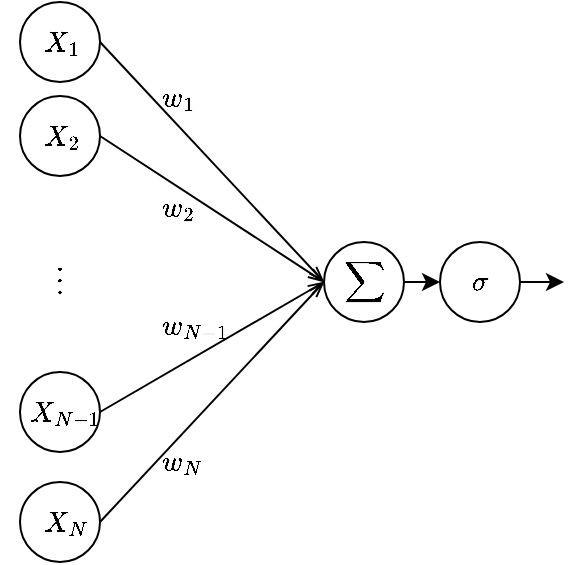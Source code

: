 <mxfile version="12.6.5" type="device"><diagram id="qiUMsBhEXG05WjAhWwwt" name="Page-1"><mxGraphModel dx="946" dy="725" grid="1" gridSize="10" guides="1" tooltips="1" connect="1" arrows="1" fold="1" page="1" pageScale="1" pageWidth="827" pageHeight="1169" math="1" shadow="0"><root><mxCell id="0"/><mxCell id="1" parent="0"/><mxCell id="RZvL4No3Ss2IbL2gWL7v-18" value="" style="ellipse;whiteSpace=wrap;html=1;aspect=fixed;" vertex="1" parent="1"><mxGeometry x="390" y="280" width="40" height="40" as="geometry"/></mxCell><mxCell id="RZvL4No3Ss2IbL2gWL7v-22" value="" style="ellipse;whiteSpace=wrap;html=1;aspect=fixed;" vertex="1" parent="1"><mxGeometry x="238" y="160" width="40" height="40" as="geometry"/></mxCell><mxCell id="RZvL4No3Ss2IbL2gWL7v-23" value="" style="ellipse;whiteSpace=wrap;html=1;aspect=fixed;" vertex="1" parent="1"><mxGeometry x="238" y="207" width="40" height="40" as="geometry"/></mxCell><mxCell id="RZvL4No3Ss2IbL2gWL7v-25" value="" style="ellipse;whiteSpace=wrap;html=1;aspect=fixed;" vertex="1" parent="1"><mxGeometry x="238" y="400" width="40" height="40" as="geometry"/></mxCell><mxCell id="RZvL4No3Ss2IbL2gWL7v-24" value="" style="ellipse;whiteSpace=wrap;html=1;aspect=fixed;" vertex="1" parent="1"><mxGeometry x="238" y="345" width="40" height="40" as="geometry"/></mxCell><mxCell id="RZvL4No3Ss2IbL2gWL7v-13" style="edgeStyle=none;rounded=0;orthogonalLoop=1;jettySize=auto;html=1;exitX=1;exitY=0.5;exitDx=0;exitDy=0;entryX=0;entryY=0.5;entryDx=0;entryDy=0;" edge="1" parent="1" source="RZvL4No3Ss2IbL2gWL7v-1" target="RZvL4No3Ss2IbL2gWL7v-12"><mxGeometry relative="1" as="geometry"/></mxCell><mxCell id="RZvL4No3Ss2IbL2gWL7v-1" value="$$\sum$$" style="text;html=1;strokeColor=none;fillColor=none;align=center;verticalAlign=middle;whiteSpace=wrap;rounded=0;" vertex="1" parent="1"><mxGeometry x="390" y="290" width="40" height="20" as="geometry"/></mxCell><mxCell id="RZvL4No3Ss2IbL2gWL7v-6" style="edgeStyle=none;rounded=0;orthogonalLoop=1;jettySize=auto;html=1;exitX=1;exitY=0.5;exitDx=0;exitDy=0;endArrow=openThin;endFill=0;" edge="1" parent="1" source="RZvL4No3Ss2IbL2gWL7v-22"><mxGeometry relative="1" as="geometry"><mxPoint x="390" y="300" as="targetPoint"/></mxGeometry></mxCell><mxCell id="RZvL4No3Ss2IbL2gWL7v-2" value="$$X_1$$" style="text;html=1;strokeColor=none;fillColor=none;align=left;verticalAlign=middle;whiteSpace=wrap;rounded=0;" vertex="1" parent="1"><mxGeometry x="248" y="170" width="40" height="20" as="geometry"/></mxCell><mxCell id="RZvL4No3Ss2IbL2gWL7v-7" style="edgeStyle=none;rounded=0;orthogonalLoop=1;jettySize=auto;html=1;exitX=1;exitY=0.5;exitDx=0;exitDy=0;endArrow=openThin;endFill=0;" edge="1" parent="1" source="RZvL4No3Ss2IbL2gWL7v-23"><mxGeometry relative="1" as="geometry"><mxPoint x="390" y="300" as="targetPoint"/></mxGeometry></mxCell><mxCell id="RZvL4No3Ss2IbL2gWL7v-3" value="$$X_2$$" style="text;html=1;strokeColor=none;fillColor=none;align=left;verticalAlign=middle;whiteSpace=wrap;rounded=0;" vertex="1" parent="1"><mxGeometry x="248" y="217" width="40" height="20" as="geometry"/></mxCell><mxCell id="RZvL4No3Ss2IbL2gWL7v-8" style="edgeStyle=none;rounded=0;orthogonalLoop=1;jettySize=auto;html=1;exitX=1;exitY=0.5;exitDx=0;exitDy=0;endArrow=openThin;endFill=0;" edge="1" parent="1" source="RZvL4No3Ss2IbL2gWL7v-25"><mxGeometry relative="1" as="geometry"><mxPoint x="390" y="300" as="targetPoint"/></mxGeometry></mxCell><mxCell id="RZvL4No3Ss2IbL2gWL7v-4" value="$$X_N$$" style="text;html=1;strokeColor=none;fillColor=none;align=left;verticalAlign=middle;whiteSpace=wrap;rounded=0;" vertex="1" parent="1"><mxGeometry x="248" y="410" width="40" height="20" as="geometry"/></mxCell><mxCell id="RZvL4No3Ss2IbL2gWL7v-9" value="$$w_1$$" style="text;html=1;strokeColor=none;fillColor=none;align=left;verticalAlign=middle;whiteSpace=wrap;rounded=0;" vertex="1" parent="1"><mxGeometry x="307" y="198" width="40" height="20" as="geometry"/></mxCell><mxCell id="RZvL4No3Ss2IbL2gWL7v-10" value="$$w_2$$" style="text;html=1;strokeColor=none;fillColor=none;align=left;verticalAlign=middle;whiteSpace=wrap;rounded=0;" vertex="1" parent="1"><mxGeometry x="307" y="253" width="40" height="20" as="geometry"/></mxCell><mxCell id="RZvL4No3Ss2IbL2gWL7v-11" value="$$w_N$$" style="text;html=1;strokeColor=none;fillColor=none;align=left;verticalAlign=middle;whiteSpace=wrap;rounded=0;" vertex="1" parent="1"><mxGeometry x="307" y="380" width="40" height="20" as="geometry"/></mxCell><mxCell id="RZvL4No3Ss2IbL2gWL7v-14" style="edgeStyle=none;rounded=0;orthogonalLoop=1;jettySize=auto;html=1;exitX=1;exitY=0.5;exitDx=0;exitDy=0;" edge="1" parent="1"><mxGeometry relative="1" as="geometry"><mxPoint x="510" y="300" as="targetPoint"/><mxPoint x="487" y="300" as="sourcePoint"/></mxGeometry></mxCell><mxCell id="RZvL4No3Ss2IbL2gWL7v-12" value="$$\sigma$$" style="ellipse;whiteSpace=wrap;html=1;aspect=fixed;" vertex="1" parent="1"><mxGeometry x="448" y="280" width="40" height="40" as="geometry"/></mxCell><mxCell id="RZvL4No3Ss2IbL2gWL7v-16" style="edgeStyle=none;rounded=0;orthogonalLoop=1;jettySize=auto;html=1;exitX=1;exitY=0.5;exitDx=0;exitDy=0;endArrow=openThin;endFill=0;" edge="1" parent="1" source="RZvL4No3Ss2IbL2gWL7v-24"><mxGeometry relative="1" as="geometry"><mxPoint x="390" y="300" as="targetPoint"/></mxGeometry></mxCell><mxCell id="RZvL4No3Ss2IbL2gWL7v-15" value="$$X_{N-1}$$" style="text;html=1;strokeColor=none;fillColor=none;align=left;verticalAlign=middle;whiteSpace=wrap;rounded=0;" vertex="1" parent="1"><mxGeometry x="241" y="355" width="40" height="20" as="geometry"/></mxCell><mxCell id="RZvL4No3Ss2IbL2gWL7v-19" value="$$w_{N-1}$$" style="text;html=1;strokeColor=none;fillColor=none;align=left;verticalAlign=middle;whiteSpace=wrap;rounded=0;" vertex="1" parent="1"><mxGeometry x="307" y="312" width="40" height="20" as="geometry"/></mxCell><mxCell id="RZvL4No3Ss2IbL2gWL7v-20" value="$$\vdots$$" style="text;html=1;strokeColor=none;fillColor=none;align=center;verticalAlign=middle;whiteSpace=wrap;rounded=0;" vertex="1" parent="1"><mxGeometry x="238" y="288" width="40" height="20" as="geometry"/></mxCell></root></mxGraphModel></diagram></mxfile>